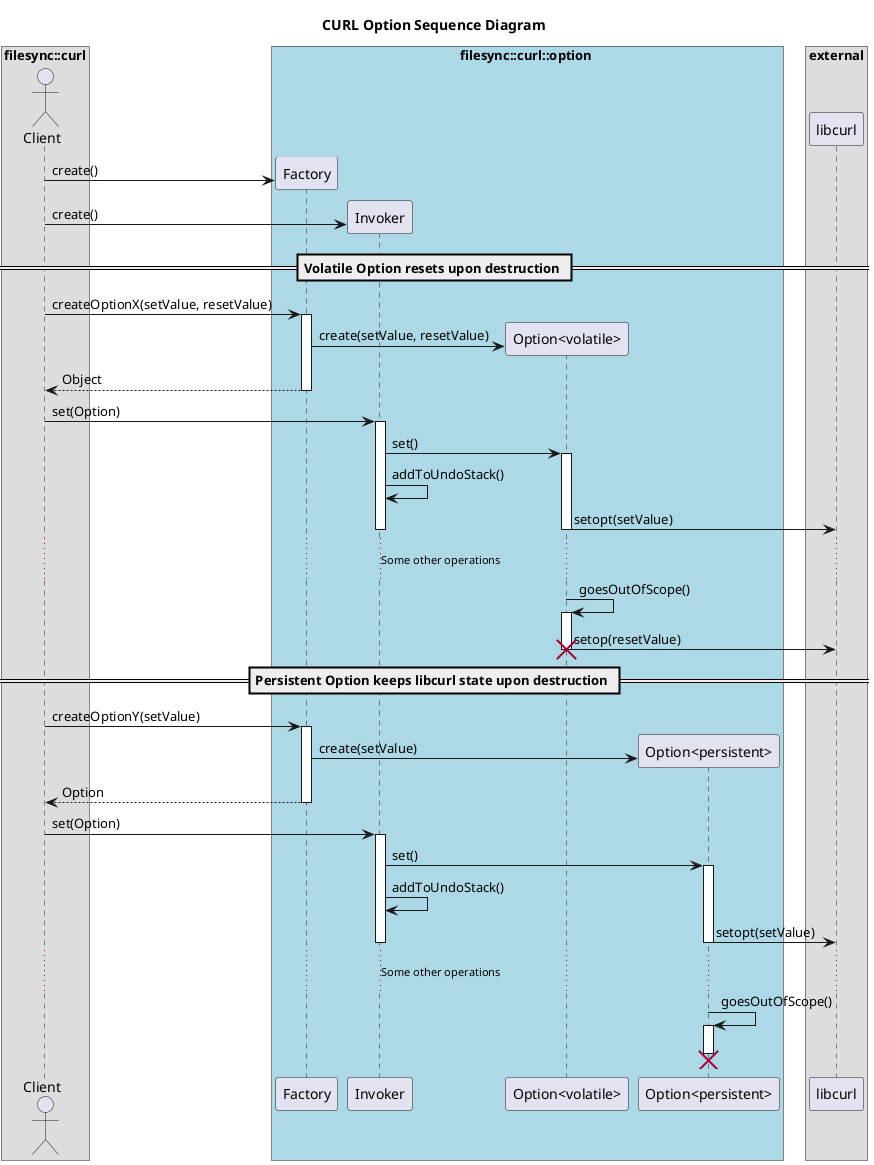 @startuml curl-option-sequence-diagram

title CURL Option Sequence Diagram

box "filesync::curl"
    actor Client
end box

box filesync::curl::option #lightblue
    participant Factory
    participant Invoker
    participant "Option<volatile>" as volatileOption
    participant "Option<persistent>" as persistentOption 
end box

box external
    participant libcurl
end box

Client -> Factory ** : create()
Client -> Invoker ** : create()

== Volatile Option resets upon destruction ==
Client -> Factory ++ : createOptionX(setValue, resetValue)
Factory -> volatileOption ** : create(setValue, resetValue)
return Object
Client -> Invoker ++ : set(Option)
Invoker -> volatileOption ++ : set()
Invoker -> Invoker : addToUndoStack()
volatileOption -> libcurl : setopt(setValue)
deactivate volatileOption
deactivate Invoker
... Some other operations ...
volatileOption -> volatileOption ++ : goesOutOfScope()
volatileOption -> libcurl : setop(resetValue)
destroy volatileOption

== Persistent Option keeps libcurl state upon destruction ==

Client -> Factory ++ : createOptionY(setValue)
Factory -> persistentOption ** : create(setValue)
return Option
Client -> Invoker ++ : set(Option)
Invoker -> persistentOption ++ : set()
Invoker -> Invoker : addToUndoStack()
persistentOption -> libcurl : setopt(setValue)
deactivate persistentOption
deactivate Invoker
... Some other operations ...
persistentOption -> persistentOption ++ : goesOutOfScope()
destroy persistentOption

@enduml